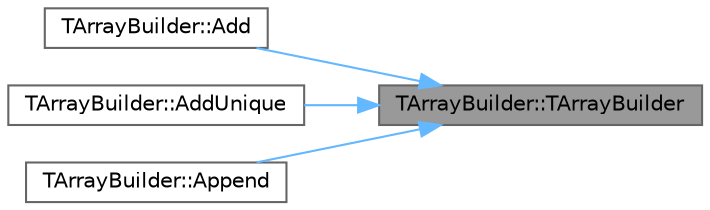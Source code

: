 digraph "TArrayBuilder::TArrayBuilder"
{
 // INTERACTIVE_SVG=YES
 // LATEX_PDF_SIZE
  bgcolor="transparent";
  edge [fontname=Helvetica,fontsize=10,labelfontname=Helvetica,labelfontsize=10];
  node [fontname=Helvetica,fontsize=10,shape=box,height=0.2,width=0.4];
  rankdir="RL";
  Node1 [id="Node000001",label="TArrayBuilder::TArrayBuilder",height=0.2,width=0.4,color="gray40", fillcolor="grey60", style="filled", fontcolor="black",tooltip="Default constructor."];
  Node1 -> Node2 [id="edge1_Node000001_Node000002",dir="back",color="steelblue1",style="solid",tooltip=" "];
  Node2 [id="Node000002",label="TArrayBuilder::Add",height=0.2,width=0.4,color="grey40", fillcolor="white", style="filled",URL="$dd/dec/classTArrayBuilder.html#a5908a81ce70690ba03f1dfa301d566ce",tooltip="Adds an item."];
  Node1 -> Node3 [id="edge2_Node000001_Node000003",dir="back",color="steelblue1",style="solid",tooltip=" "];
  Node3 [id="Node000003",label="TArrayBuilder::AddUnique",height=0.2,width=0.4,color="grey40", fillcolor="white", style="filled",URL="$dd/dec/classTArrayBuilder.html#a544e97dc40ed9cd2a15f3cf05eaaf732",tooltip="Adds an unique item."];
  Node1 -> Node4 [id="edge3_Node000001_Node000004",dir="back",color="steelblue1",style="solid",tooltip=" "];
  Node4 [id="Node000004",label="TArrayBuilder::Append",height=0.2,width=0.4,color="grey40", fillcolor="white", style="filled",URL="$dd/dec/classTArrayBuilder.html#a1867bfbe6aa200c987f4361a405cadb9",tooltip="Appends an array of items."];
}
